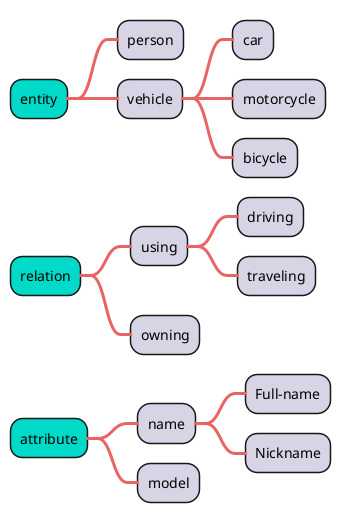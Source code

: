 @startmindmap

<style>
arrow {
    LineStyle 0
    LineThickness 3
    LineColor #E96464
}
</style>

*[#02DAC9] entity
**[#D7D4E5] person
**[#D7D4E5] vehicle
***[#D7D4E5] car
***[#D7D4E5] motorcycle
***[#D7D4E5] bicycle

*[#02DAC9] relation
**[#D7D4E5] using
***[#D7D4E5] driving
***[#D7D4E5] traveling
**[#D7D4E5] owning

*[#02DAC9] attribute
**[#D7D4E5] name
***[#D7D4E5] Full-name
***[#D7D4E5] Nickname
**[#D7D4E5] model

/'*[#02DAC9] role
**[#D7D4E5] driving:driver
**[#D7D4E5] owning:owner
**[#D7D4E5] riding:passenger
**[#D7D4E5] driving:vehicle
**[#D7D4E5] owning:vehicle
**[#D7D4E5] riding:vehicle'/

@endmindmap
